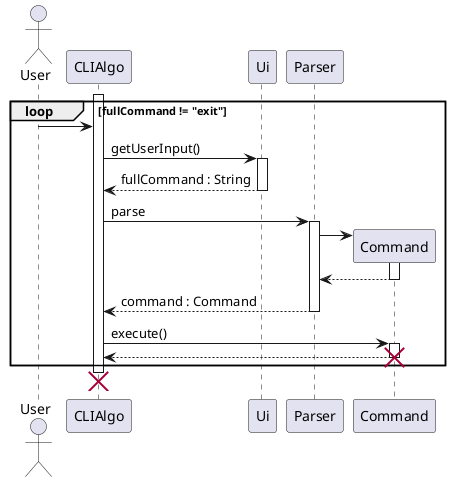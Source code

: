 @startuml
actor User
activate CLIAlgo
    loop fullCommand != "exit"
    User -> CLIAlgo
    CLIAlgo -> Ui : getUserInput()
    activate Ui
    return fullCommand : String

    CLIAlgo -> Parser : parse
    activate Parser
        Parser -> Command **
        activate Command
        return
    return command : Command

    CLIAlgo -> Command : execute()
    activate Command
    return
    destroy Command
    end
destroy CLIAlgo
@enduml
